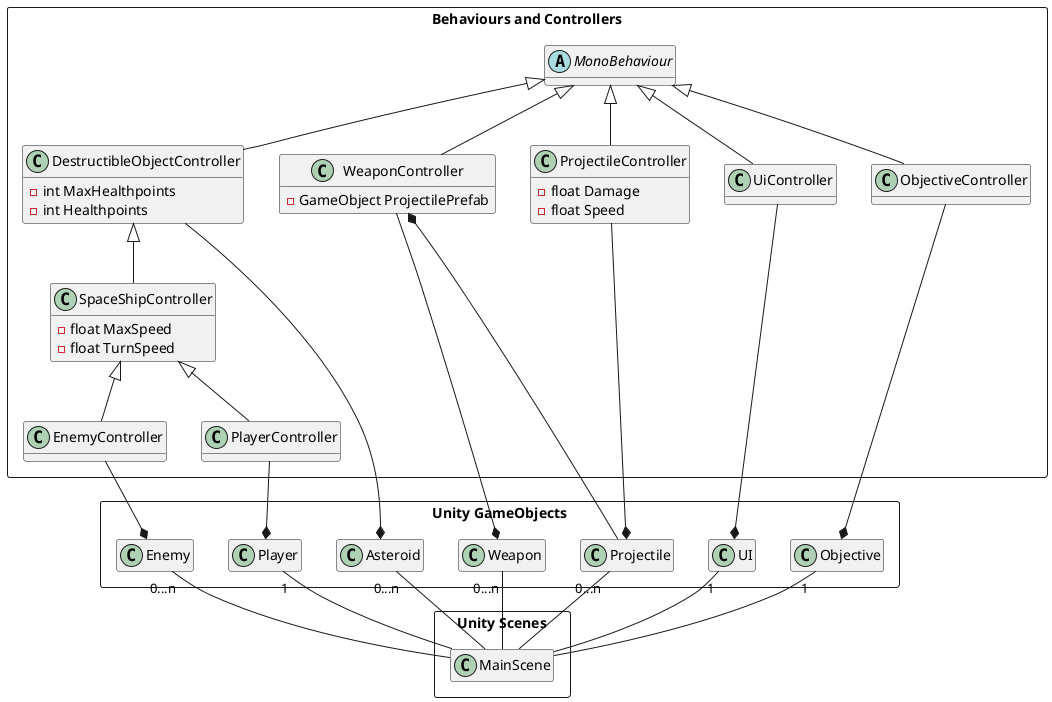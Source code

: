 @startuml

package "Unity Scenes" <<Rectangle>>{
    hide members
    Class MainScene
}

package "Unity GameObjects" <<Rectangle>> {
    hide members
    Class Weapon
    Class Player
    Class Enemy
    Class Projectile
    Class Asteroid
    Class Objective
    Class UI
}

package "Behaviours and Controllers" <<Rectangle>> {
    hide methods
    abstract Class MonoBehaviour
    Class DestructibleObjectController{
        - int MaxHealthpoints
        - int Healthpoints
    }
    Class SpaceShipController{
        - float MaxSpeed
        - float TurnSpeed
    }
    Class PlayerController
    Class EnemyController
    Class WeaponController{
        - GameObject ProjectilePrefab
    }
    Class ProjectileController{
        - float Damage
        - float Speed
    }
    Class ObjectiveController
    Class UiController
}

PlayerController -up-|> SpaceShipController
EnemyController -up-|> SpaceShipController
SpaceShipController -up-|> DestructibleObjectController
ObjectiveController -up-|> MonoBehaviour
WeaponController -up-|> MonoBehaviour
ProjectileController -up-|> MonoBehaviour
UiController -up-|> MonoBehaviour
DestructibleObjectController -up-|> MonoBehaviour

Asteroid *-up- DestructibleObjectController
Player *-up- PlayerController
Enemy *-up- EnemyController
Weapon *-up- WeaponController
Projectile *-up- ProjectileController
WeaponController *-up- Projectile
Objective *-up- ObjectiveController
UI *-up- UiController

MainScene -up- "1" Player
MainScene -up- "0...n" Enemy
MainScene -up- "0...n" Weapon
MainScene -up- "0...n" Projectile
MainScene -up- "0...n" Asteroid
MainScene -up- "1" Objective
MainScene -up- "1" UI

@enduml
